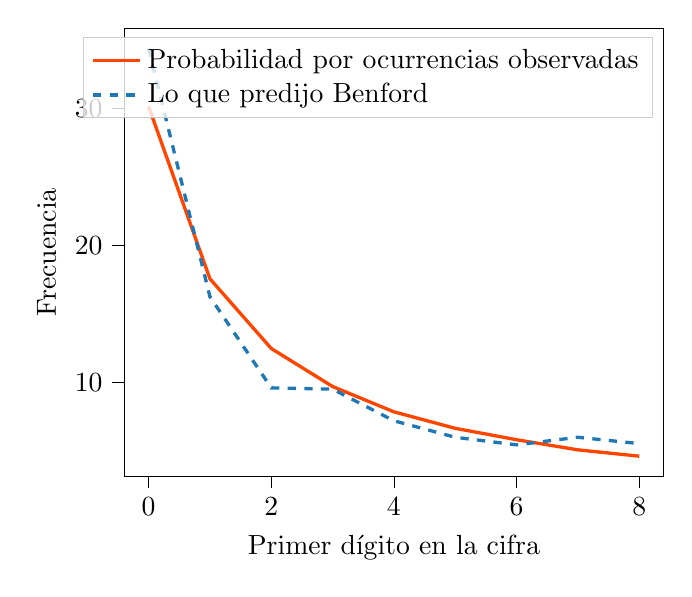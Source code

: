 % This file was created by tikzplotlib v0.9.4.
\begin{tikzpicture}

\definecolor{color0}{rgb}{1,0.271,0}
\definecolor{color1}{rgb}{0.122,0.467,0.706}

\begin{axis}[
legend cell align={left},
legend style={fill opacity=0.8, draw opacity=1, text opacity=1, draw=white!80!black},
tick align=outside,
tick pos=left,
x grid style={white!69.02!black},
xlabel={Primer dígito en la cifra},
xmin=-0.4, xmax=8.4,
xtick style={color=black},
y grid style={white!69.02!black},
ylabel={Frecuencia},
ymin=3.138, ymax=35.869,
ytick style={color=black}
]
\addplot [very thick, color0]
table {%
0 30.157
1 17.576
2 12.488
3 9.713
4 7.863
5 6.66
6 5.828
7 5.088
8 4.625
};
\addlegendentry{Probabilidad por ocurrencias observadas}
\addplot [very thick, color1, dashed]
table {%
0 34.381
1 16.266
2 9.612
3 9.519
4 7.209
5 6.007
6 5.453
7 6.007
8 5.545
};
\addlegendentry{Lo que predijo Benford}
\end{axis}

\end{tikzpicture}
